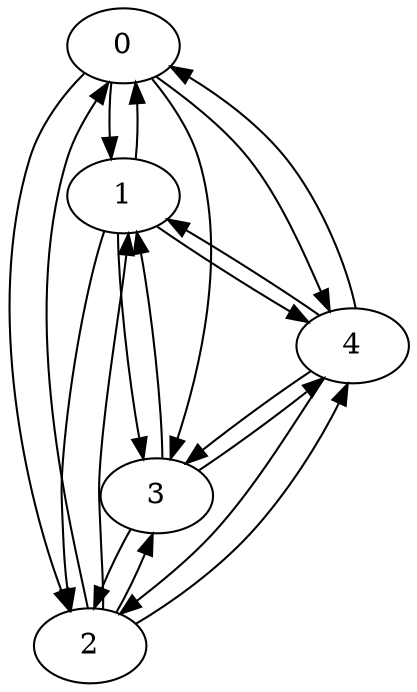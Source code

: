 digraph A {
0 -> 1
0 -> 2
0 -> 3
0 -> 4
1 -> 0
1 -> 2
1 -> 3
1 -> 4
2 -> 0
2 -> 1
2 -> 3
2 -> 4
3 -> 1
3 -> 2
3 -> 4
4 -> 0
4 -> 1
4 -> 2
4 -> 3
}

